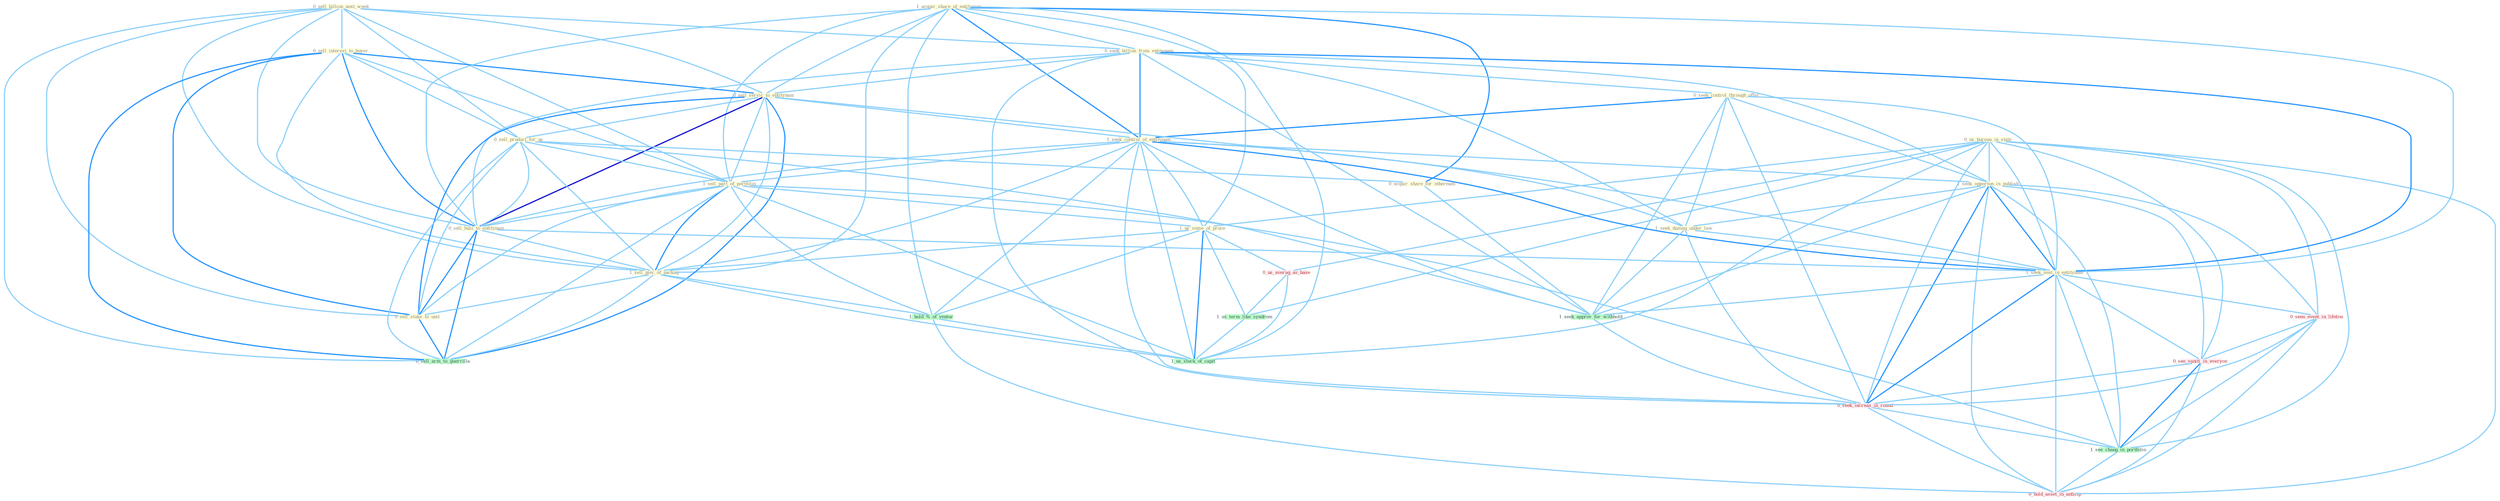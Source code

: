 Graph G{ 
    node
    [shape=polygon,style=filled,width=.5,height=.06,color="#BDFCC9",fixedsize=true,fontsize=4,
    fontcolor="#2f4f4f"];
    {node
    [color="#ffffe0", fontcolor="#8b7d6b"] "0_us_bureau_in_state " "0_sell_billion_next_week " "0_sell_interest_to_buyer " "1_acquir_share_of_entitynam " "0_seek_billion_from_entitynam " "0_seek_control_through_offer " "0_sell_servic_to_entitynam " "1_seek_control_of_entitynam " "0_sell_product_for_us " "1_sell_part_of_portfolio " "1_seek_opportun_in_publish " "1_seek_damag_under_law " "0_sell_busi_to_entitynam " "1_seek_seat_in_entitynam " "1_us_some_of_proce " "0_acquir_share_for_othernum " "1_sell_piec_of_packag " "0_sell_stake_to_unit "}
{node [color="#fff0f5", fontcolor="#b22222"] "0_seen_event_in_lifetim " "0_us_averag_as_base " "0_see_vaniti_in_everyon " "0_seek_increas_in_round " "0_hold_asset_in_anticip "}
edge [color="#B0E2FF"];

	"0_us_bureau_in_state " -- "1_seek_opportun_in_publish " [w="1", color="#87cefa" ];
	"0_us_bureau_in_state " -- "1_seek_seat_in_entitynam " [w="1", color="#87cefa" ];
	"0_us_bureau_in_state " -- "1_us_some_of_proce " [w="1", color="#87cefa" ];
	"0_us_bureau_in_state " -- "0_seen_event_in_lifetim " [w="1", color="#87cefa" ];
	"0_us_bureau_in_state " -- "0_us_averag_as_base " [w="1", color="#87cefa" ];
	"0_us_bureau_in_state " -- "1_us_term_like_syndrom " [w="1", color="#87cefa" ];
	"0_us_bureau_in_state " -- "0_see_vaniti_in_everyon " [w="1", color="#87cefa" ];
	"0_us_bureau_in_state " -- "0_seek_increas_in_round " [w="1", color="#87cefa" ];
	"0_us_bureau_in_state " -- "1_us_stock_of_capit " [w="1", color="#87cefa" ];
	"0_us_bureau_in_state " -- "1_see_chang_in_portfolio " [w="1", color="#87cefa" ];
	"0_us_bureau_in_state " -- "0_hold_asset_in_anticip " [w="1", color="#87cefa" ];
	"0_sell_billion_next_week " -- "0_sell_interest_to_buyer " [w="1", color="#87cefa" ];
	"0_sell_billion_next_week " -- "0_seek_billion_from_entitynam " [w="1", color="#87cefa" ];
	"0_sell_billion_next_week " -- "0_sell_servic_to_entitynam " [w="1", color="#87cefa" ];
	"0_sell_billion_next_week " -- "0_sell_product_for_us " [w="1", color="#87cefa" ];
	"0_sell_billion_next_week " -- "1_sell_part_of_portfolio " [w="1", color="#87cefa" ];
	"0_sell_billion_next_week " -- "0_sell_busi_to_entitynam " [w="1", color="#87cefa" ];
	"0_sell_billion_next_week " -- "1_sell_piec_of_packag " [w="1", color="#87cefa" ];
	"0_sell_billion_next_week " -- "0_sell_stake_to_unit " [w="1", color="#87cefa" ];
	"0_sell_billion_next_week " -- "0_sell_arm_to_guerrilla " [w="1", color="#87cefa" ];
	"0_sell_interest_to_buyer " -- "0_sell_servic_to_entitynam " [w="2", color="#1e90ff" , len=0.8];
	"0_sell_interest_to_buyer " -- "0_sell_product_for_us " [w="1", color="#87cefa" ];
	"0_sell_interest_to_buyer " -- "1_sell_part_of_portfolio " [w="1", color="#87cefa" ];
	"0_sell_interest_to_buyer " -- "0_sell_busi_to_entitynam " [w="2", color="#1e90ff" , len=0.8];
	"0_sell_interest_to_buyer " -- "1_sell_piec_of_packag " [w="1", color="#87cefa" ];
	"0_sell_interest_to_buyer " -- "0_sell_stake_to_unit " [w="2", color="#1e90ff" , len=0.8];
	"0_sell_interest_to_buyer " -- "0_sell_arm_to_guerrilla " [w="2", color="#1e90ff" , len=0.8];
	"1_acquir_share_of_entitynam " -- "0_seek_billion_from_entitynam " [w="1", color="#87cefa" ];
	"1_acquir_share_of_entitynam " -- "0_sell_servic_to_entitynam " [w="1", color="#87cefa" ];
	"1_acquir_share_of_entitynam " -- "1_seek_control_of_entitynam " [w="2", color="#1e90ff" , len=0.8];
	"1_acquir_share_of_entitynam " -- "1_sell_part_of_portfolio " [w="1", color="#87cefa" ];
	"1_acquir_share_of_entitynam " -- "0_sell_busi_to_entitynam " [w="1", color="#87cefa" ];
	"1_acquir_share_of_entitynam " -- "1_seek_seat_in_entitynam " [w="1", color="#87cefa" ];
	"1_acquir_share_of_entitynam " -- "1_us_some_of_proce " [w="1", color="#87cefa" ];
	"1_acquir_share_of_entitynam " -- "0_acquir_share_for_othernum " [w="2", color="#1e90ff" , len=0.8];
	"1_acquir_share_of_entitynam " -- "1_sell_piec_of_packag " [w="1", color="#87cefa" ];
	"1_acquir_share_of_entitynam " -- "1_hold_%_of_ventur " [w="1", color="#87cefa" ];
	"1_acquir_share_of_entitynam " -- "1_us_stock_of_capit " [w="1", color="#87cefa" ];
	"0_seek_billion_from_entitynam " -- "0_seek_control_through_offer " [w="1", color="#87cefa" ];
	"0_seek_billion_from_entitynam " -- "0_sell_servic_to_entitynam " [w="1", color="#87cefa" ];
	"0_seek_billion_from_entitynam " -- "1_seek_control_of_entitynam " [w="2", color="#1e90ff" , len=0.8];
	"0_seek_billion_from_entitynam " -- "1_seek_opportun_in_publish " [w="1", color="#87cefa" ];
	"0_seek_billion_from_entitynam " -- "1_seek_damag_under_law " [w="1", color="#87cefa" ];
	"0_seek_billion_from_entitynam " -- "0_sell_busi_to_entitynam " [w="1", color="#87cefa" ];
	"0_seek_billion_from_entitynam " -- "1_seek_seat_in_entitynam " [w="2", color="#1e90ff" , len=0.8];
	"0_seek_billion_from_entitynam " -- "1_seek_approv_for_withhold " [w="1", color="#87cefa" ];
	"0_seek_billion_from_entitynam " -- "0_seek_increas_in_round " [w="1", color="#87cefa" ];
	"0_seek_control_through_offer " -- "1_seek_control_of_entitynam " [w="2", color="#1e90ff" , len=0.8];
	"0_seek_control_through_offer " -- "1_seek_opportun_in_publish " [w="1", color="#87cefa" ];
	"0_seek_control_through_offer " -- "1_seek_damag_under_law " [w="1", color="#87cefa" ];
	"0_seek_control_through_offer " -- "1_seek_seat_in_entitynam " [w="1", color="#87cefa" ];
	"0_seek_control_through_offer " -- "1_seek_approv_for_withhold " [w="1", color="#87cefa" ];
	"0_seek_control_through_offer " -- "0_seek_increas_in_round " [w="1", color="#87cefa" ];
	"0_sell_servic_to_entitynam " -- "1_seek_control_of_entitynam " [w="1", color="#87cefa" ];
	"0_sell_servic_to_entitynam " -- "0_sell_product_for_us " [w="1", color="#87cefa" ];
	"0_sell_servic_to_entitynam " -- "1_sell_part_of_portfolio " [w="1", color="#87cefa" ];
	"0_sell_servic_to_entitynam " -- "0_sell_busi_to_entitynam " [w="3", color="#0000cd" , len=0.6];
	"0_sell_servic_to_entitynam " -- "1_seek_seat_in_entitynam " [w="1", color="#87cefa" ];
	"0_sell_servic_to_entitynam " -- "1_sell_piec_of_packag " [w="1", color="#87cefa" ];
	"0_sell_servic_to_entitynam " -- "0_sell_stake_to_unit " [w="2", color="#1e90ff" , len=0.8];
	"0_sell_servic_to_entitynam " -- "0_sell_arm_to_guerrilla " [w="2", color="#1e90ff" , len=0.8];
	"1_seek_control_of_entitynam " -- "1_sell_part_of_portfolio " [w="1", color="#87cefa" ];
	"1_seek_control_of_entitynam " -- "1_seek_opportun_in_publish " [w="1", color="#87cefa" ];
	"1_seek_control_of_entitynam " -- "1_seek_damag_under_law " [w="1", color="#87cefa" ];
	"1_seek_control_of_entitynam " -- "0_sell_busi_to_entitynam " [w="1", color="#87cefa" ];
	"1_seek_control_of_entitynam " -- "1_seek_seat_in_entitynam " [w="2", color="#1e90ff" , len=0.8];
	"1_seek_control_of_entitynam " -- "1_us_some_of_proce " [w="1", color="#87cefa" ];
	"1_seek_control_of_entitynam " -- "1_sell_piec_of_packag " [w="1", color="#87cefa" ];
	"1_seek_control_of_entitynam " -- "1_seek_approv_for_withhold " [w="1", color="#87cefa" ];
	"1_seek_control_of_entitynam " -- "1_hold_%_of_ventur " [w="1", color="#87cefa" ];
	"1_seek_control_of_entitynam " -- "0_seek_increas_in_round " [w="1", color="#87cefa" ];
	"1_seek_control_of_entitynam " -- "1_us_stock_of_capit " [w="1", color="#87cefa" ];
	"0_sell_product_for_us " -- "1_sell_part_of_portfolio " [w="1", color="#87cefa" ];
	"0_sell_product_for_us " -- "0_sell_busi_to_entitynam " [w="1", color="#87cefa" ];
	"0_sell_product_for_us " -- "0_acquir_share_for_othernum " [w="1", color="#87cefa" ];
	"0_sell_product_for_us " -- "1_sell_piec_of_packag " [w="1", color="#87cefa" ];
	"0_sell_product_for_us " -- "0_sell_stake_to_unit " [w="1", color="#87cefa" ];
	"0_sell_product_for_us " -- "1_seek_approv_for_withhold " [w="1", color="#87cefa" ];
	"0_sell_product_for_us " -- "0_sell_arm_to_guerrilla " [w="1", color="#87cefa" ];
	"1_sell_part_of_portfolio " -- "0_sell_busi_to_entitynam " [w="1", color="#87cefa" ];
	"1_sell_part_of_portfolio " -- "1_us_some_of_proce " [w="1", color="#87cefa" ];
	"1_sell_part_of_portfolio " -- "1_sell_piec_of_packag " [w="2", color="#1e90ff" , len=0.8];
	"1_sell_part_of_portfolio " -- "0_sell_stake_to_unit " [w="1", color="#87cefa" ];
	"1_sell_part_of_portfolio " -- "1_hold_%_of_ventur " [w="1", color="#87cefa" ];
	"1_sell_part_of_portfolio " -- "0_sell_arm_to_guerrilla " [w="1", color="#87cefa" ];
	"1_sell_part_of_portfolio " -- "1_us_stock_of_capit " [w="1", color="#87cefa" ];
	"1_sell_part_of_portfolio " -- "1_see_chang_in_portfolio " [w="1", color="#87cefa" ];
	"1_seek_opportun_in_publish " -- "1_seek_damag_under_law " [w="1", color="#87cefa" ];
	"1_seek_opportun_in_publish " -- "1_seek_seat_in_entitynam " [w="2", color="#1e90ff" , len=0.8];
	"1_seek_opportun_in_publish " -- "0_seen_event_in_lifetim " [w="1", color="#87cefa" ];
	"1_seek_opportun_in_publish " -- "1_seek_approv_for_withhold " [w="1", color="#87cefa" ];
	"1_seek_opportun_in_publish " -- "0_see_vaniti_in_everyon " [w="1", color="#87cefa" ];
	"1_seek_opportun_in_publish " -- "0_seek_increas_in_round " [w="2", color="#1e90ff" , len=0.8];
	"1_seek_opportun_in_publish " -- "1_see_chang_in_portfolio " [w="1", color="#87cefa" ];
	"1_seek_opportun_in_publish " -- "0_hold_asset_in_anticip " [w="1", color="#87cefa" ];
	"1_seek_damag_under_law " -- "1_seek_seat_in_entitynam " [w="1", color="#87cefa" ];
	"1_seek_damag_under_law " -- "1_seek_approv_for_withhold " [w="1", color="#87cefa" ];
	"1_seek_damag_under_law " -- "0_seek_increas_in_round " [w="1", color="#87cefa" ];
	"0_sell_busi_to_entitynam " -- "1_seek_seat_in_entitynam " [w="1", color="#87cefa" ];
	"0_sell_busi_to_entitynam " -- "1_sell_piec_of_packag " [w="1", color="#87cefa" ];
	"0_sell_busi_to_entitynam " -- "0_sell_stake_to_unit " [w="2", color="#1e90ff" , len=0.8];
	"0_sell_busi_to_entitynam " -- "0_sell_arm_to_guerrilla " [w="2", color="#1e90ff" , len=0.8];
	"1_seek_seat_in_entitynam " -- "0_seen_event_in_lifetim " [w="1", color="#87cefa" ];
	"1_seek_seat_in_entitynam " -- "1_seek_approv_for_withhold " [w="1", color="#87cefa" ];
	"1_seek_seat_in_entitynam " -- "0_see_vaniti_in_everyon " [w="1", color="#87cefa" ];
	"1_seek_seat_in_entitynam " -- "0_seek_increas_in_round " [w="2", color="#1e90ff" , len=0.8];
	"1_seek_seat_in_entitynam " -- "1_see_chang_in_portfolio " [w="1", color="#87cefa" ];
	"1_seek_seat_in_entitynam " -- "0_hold_asset_in_anticip " [w="1", color="#87cefa" ];
	"1_us_some_of_proce " -- "1_sell_piec_of_packag " [w="1", color="#87cefa" ];
	"1_us_some_of_proce " -- "0_us_averag_as_base " [w="1", color="#87cefa" ];
	"1_us_some_of_proce " -- "1_us_term_like_syndrom " [w="1", color="#87cefa" ];
	"1_us_some_of_proce " -- "1_hold_%_of_ventur " [w="1", color="#87cefa" ];
	"1_us_some_of_proce " -- "1_us_stock_of_capit " [w="2", color="#1e90ff" , len=0.8];
	"0_acquir_share_for_othernum " -- "1_seek_approv_for_withhold " [w="1", color="#87cefa" ];
	"1_sell_piec_of_packag " -- "0_sell_stake_to_unit " [w="1", color="#87cefa" ];
	"1_sell_piec_of_packag " -- "1_hold_%_of_ventur " [w="1", color="#87cefa" ];
	"1_sell_piec_of_packag " -- "0_sell_arm_to_guerrilla " [w="1", color="#87cefa" ];
	"1_sell_piec_of_packag " -- "1_us_stock_of_capit " [w="1", color="#87cefa" ];
	"0_sell_stake_to_unit " -- "0_sell_arm_to_guerrilla " [w="2", color="#1e90ff" , len=0.8];
	"0_seen_event_in_lifetim " -- "0_see_vaniti_in_everyon " [w="1", color="#87cefa" ];
	"0_seen_event_in_lifetim " -- "0_seek_increas_in_round " [w="1", color="#87cefa" ];
	"0_seen_event_in_lifetim " -- "1_see_chang_in_portfolio " [w="1", color="#87cefa" ];
	"0_seen_event_in_lifetim " -- "0_hold_asset_in_anticip " [w="1", color="#87cefa" ];
	"0_us_averag_as_base " -- "1_us_term_like_syndrom " [w="1", color="#87cefa" ];
	"0_us_averag_as_base " -- "1_us_stock_of_capit " [w="1", color="#87cefa" ];
	"1_us_term_like_syndrom " -- "1_us_stock_of_capit " [w="1", color="#87cefa" ];
	"1_seek_approv_for_withhold " -- "0_seek_increas_in_round " [w="1", color="#87cefa" ];
	"1_hold_%_of_ventur " -- "1_us_stock_of_capit " [w="1", color="#87cefa" ];
	"1_hold_%_of_ventur " -- "0_hold_asset_in_anticip " [w="1", color="#87cefa" ];
	"0_see_vaniti_in_everyon " -- "0_seek_increas_in_round " [w="1", color="#87cefa" ];
	"0_see_vaniti_in_everyon " -- "1_see_chang_in_portfolio " [w="2", color="#1e90ff" , len=0.8];
	"0_see_vaniti_in_everyon " -- "0_hold_asset_in_anticip " [w="1", color="#87cefa" ];
	"0_seek_increas_in_round " -- "1_see_chang_in_portfolio " [w="1", color="#87cefa" ];
	"0_seek_increas_in_round " -- "0_hold_asset_in_anticip " [w="1", color="#87cefa" ];
	"1_see_chang_in_portfolio " -- "0_hold_asset_in_anticip " [w="1", color="#87cefa" ];
}